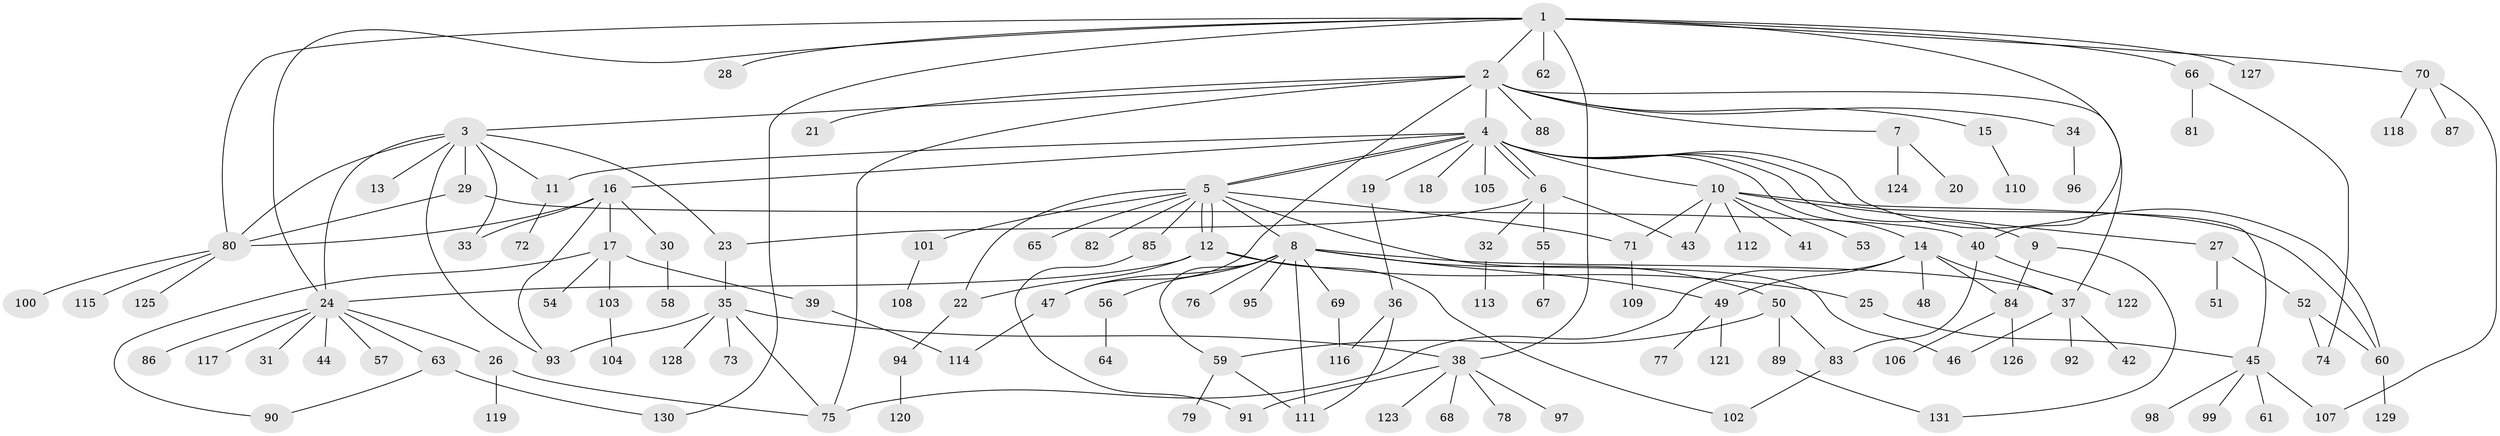 // Generated by graph-tools (version 1.1) at 2025/46/03/09/25 04:46:49]
// undirected, 131 vertices, 173 edges
graph export_dot {
graph [start="1"]
  node [color=gray90,style=filled];
  1;
  2;
  3;
  4;
  5;
  6;
  7;
  8;
  9;
  10;
  11;
  12;
  13;
  14;
  15;
  16;
  17;
  18;
  19;
  20;
  21;
  22;
  23;
  24;
  25;
  26;
  27;
  28;
  29;
  30;
  31;
  32;
  33;
  34;
  35;
  36;
  37;
  38;
  39;
  40;
  41;
  42;
  43;
  44;
  45;
  46;
  47;
  48;
  49;
  50;
  51;
  52;
  53;
  54;
  55;
  56;
  57;
  58;
  59;
  60;
  61;
  62;
  63;
  64;
  65;
  66;
  67;
  68;
  69;
  70;
  71;
  72;
  73;
  74;
  75;
  76;
  77;
  78;
  79;
  80;
  81;
  82;
  83;
  84;
  85;
  86;
  87;
  88;
  89;
  90;
  91;
  92;
  93;
  94;
  95;
  96;
  97;
  98;
  99;
  100;
  101;
  102;
  103;
  104;
  105;
  106;
  107;
  108;
  109;
  110;
  111;
  112;
  113;
  114;
  115;
  116;
  117;
  118;
  119;
  120;
  121;
  122;
  123;
  124;
  125;
  126;
  127;
  128;
  129;
  130;
  131;
  1 -- 2;
  1 -- 24;
  1 -- 28;
  1 -- 38;
  1 -- 40;
  1 -- 62;
  1 -- 66;
  1 -- 70;
  1 -- 80;
  1 -- 127;
  1 -- 130;
  2 -- 3;
  2 -- 4;
  2 -- 7;
  2 -- 15;
  2 -- 21;
  2 -- 34;
  2 -- 37;
  2 -- 47;
  2 -- 75;
  2 -- 88;
  3 -- 11;
  3 -- 13;
  3 -- 23;
  3 -- 24;
  3 -- 29;
  3 -- 33;
  3 -- 80;
  3 -- 93;
  4 -- 5;
  4 -- 5;
  4 -- 6;
  4 -- 6;
  4 -- 9;
  4 -- 10;
  4 -- 11;
  4 -- 14;
  4 -- 16;
  4 -- 18;
  4 -- 19;
  4 -- 45;
  4 -- 60;
  4 -- 105;
  5 -- 8;
  5 -- 12;
  5 -- 12;
  5 -- 22;
  5 -- 46;
  5 -- 65;
  5 -- 71;
  5 -- 82;
  5 -- 85;
  5 -- 101;
  6 -- 23;
  6 -- 32;
  6 -- 43;
  6 -- 55;
  7 -- 20;
  7 -- 124;
  8 -- 37;
  8 -- 47;
  8 -- 49;
  8 -- 50;
  8 -- 56;
  8 -- 59;
  8 -- 69;
  8 -- 76;
  8 -- 95;
  8 -- 111;
  9 -- 84;
  9 -- 131;
  10 -- 27;
  10 -- 41;
  10 -- 43;
  10 -- 53;
  10 -- 60;
  10 -- 71;
  10 -- 112;
  11 -- 72;
  12 -- 22;
  12 -- 24;
  12 -- 25;
  12 -- 102;
  14 -- 37;
  14 -- 48;
  14 -- 49;
  14 -- 75;
  14 -- 84;
  15 -- 110;
  16 -- 17;
  16 -- 30;
  16 -- 33;
  16 -- 80;
  16 -- 93;
  17 -- 39;
  17 -- 54;
  17 -- 90;
  17 -- 103;
  19 -- 36;
  22 -- 94;
  23 -- 35;
  24 -- 26;
  24 -- 31;
  24 -- 44;
  24 -- 57;
  24 -- 63;
  24 -- 86;
  24 -- 117;
  25 -- 45;
  26 -- 75;
  26 -- 119;
  27 -- 51;
  27 -- 52;
  29 -- 40;
  29 -- 80;
  30 -- 58;
  32 -- 113;
  34 -- 96;
  35 -- 38;
  35 -- 73;
  35 -- 75;
  35 -- 93;
  35 -- 128;
  36 -- 111;
  36 -- 116;
  37 -- 42;
  37 -- 46;
  37 -- 92;
  38 -- 68;
  38 -- 78;
  38 -- 91;
  38 -- 97;
  38 -- 123;
  39 -- 114;
  40 -- 83;
  40 -- 122;
  45 -- 61;
  45 -- 98;
  45 -- 99;
  45 -- 107;
  47 -- 114;
  49 -- 77;
  49 -- 121;
  50 -- 59;
  50 -- 83;
  50 -- 89;
  52 -- 60;
  52 -- 74;
  55 -- 67;
  56 -- 64;
  59 -- 79;
  59 -- 111;
  60 -- 129;
  63 -- 90;
  63 -- 130;
  66 -- 74;
  66 -- 81;
  69 -- 116;
  70 -- 87;
  70 -- 107;
  70 -- 118;
  71 -- 109;
  80 -- 100;
  80 -- 115;
  80 -- 125;
  83 -- 102;
  84 -- 106;
  84 -- 126;
  85 -- 91;
  89 -- 131;
  94 -- 120;
  101 -- 108;
  103 -- 104;
}
